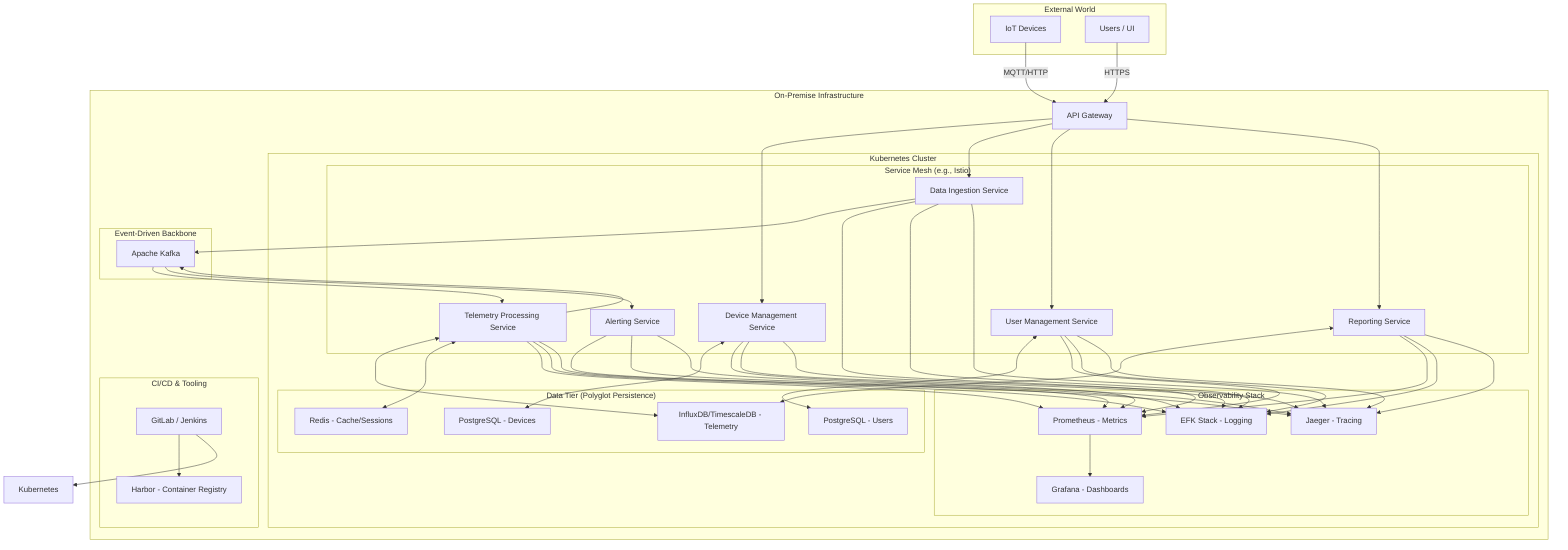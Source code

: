 graph TD
    subgraph "External World"
        iot_devices[IoT Devices]
        users[Users / UI]
    end

    subgraph "On-Premise Infrastructure"
        api_gateway[API Gateway]

        subgraph "Kubernetes Cluster"
            direction LR
            subgraph "Service Mesh (e.g., Istio)"
                ms_device[Device Management Service]
                ms_ingestion[Data Ingestion Service]
                ms_processing[Telemetry Processing Service]
                ms_alerting[Alerting Service]
                ms_users[User Management Service]
                ms_reporting[Reporting Service]
            end

            subgraph "Data Tier (Polyglot Persistence)"
                db_device[PostgreSQL - Devices]
                db_timeseries[InfluxDB/TimescaleDB - Telemetry]
                db_users[PostgreSQL - Users]
                cache[Redis - Cache/Sessions]
            end

            subgraph "Observability Stack"
                prometheus[Prometheus - Metrics]
                grafana[Grafana - Dashboards]
                efk[EFK Stack - Logging]
                jaeger[Jaeger - Tracing]
            end
        end

        subgraph "Event-Driven Backbone"
            kafka[Apache Kafka]
        end

        subgraph "CI/CD & Tooling"
            gitlab[GitLab / Jenkins]
            harbor[Harbor - Container Registry]
        end
    end

    %% Connections
    iot_devices -->|MQTT/HTTP| api_gateway
    users -->|HTTPS| api_gateway

    api_gateway --> ms_device
    api_gateway --> ms_ingestion
    api_gateway --> ms_users
    api_gateway --> ms_reporting

    ms_device <--> db_device
    ms_users <--> db_users
    ms_reporting <--> db_timeseries
    ms_processing <--> db_timeseries
    ms_processing <--> cache

    ms_ingestion --> kafka
    kafka --> ms_processing
    ms_processing --> kafka
    kafka --> ms_alerting

    %% CI/CD Flow
    gitlab --> harbor
    gitlab --> Kubernetes

    %% Observability Connections
    ms_device --> prometheus
    ms_ingestion --> prometheus
    ms_processing --> prometheus
    ms_alerting --> prometheus
    ms_users --> prometheus
    ms_reporting --> prometheus

    ms_device --> efk
    ms_ingestion --> efk
    ms_processing --> efk
    ms_alerting --> efk
    ms_users --> efk
    ms_reporting --> efk

    ms_device --> jaeger
    ms_ingestion --> jaeger
    ms_processing --> jaeger
    ms_alerting --> jaeger
    ms_users --> jaeger
    ms_reporting --> jaeger

    prometheus --> grafana